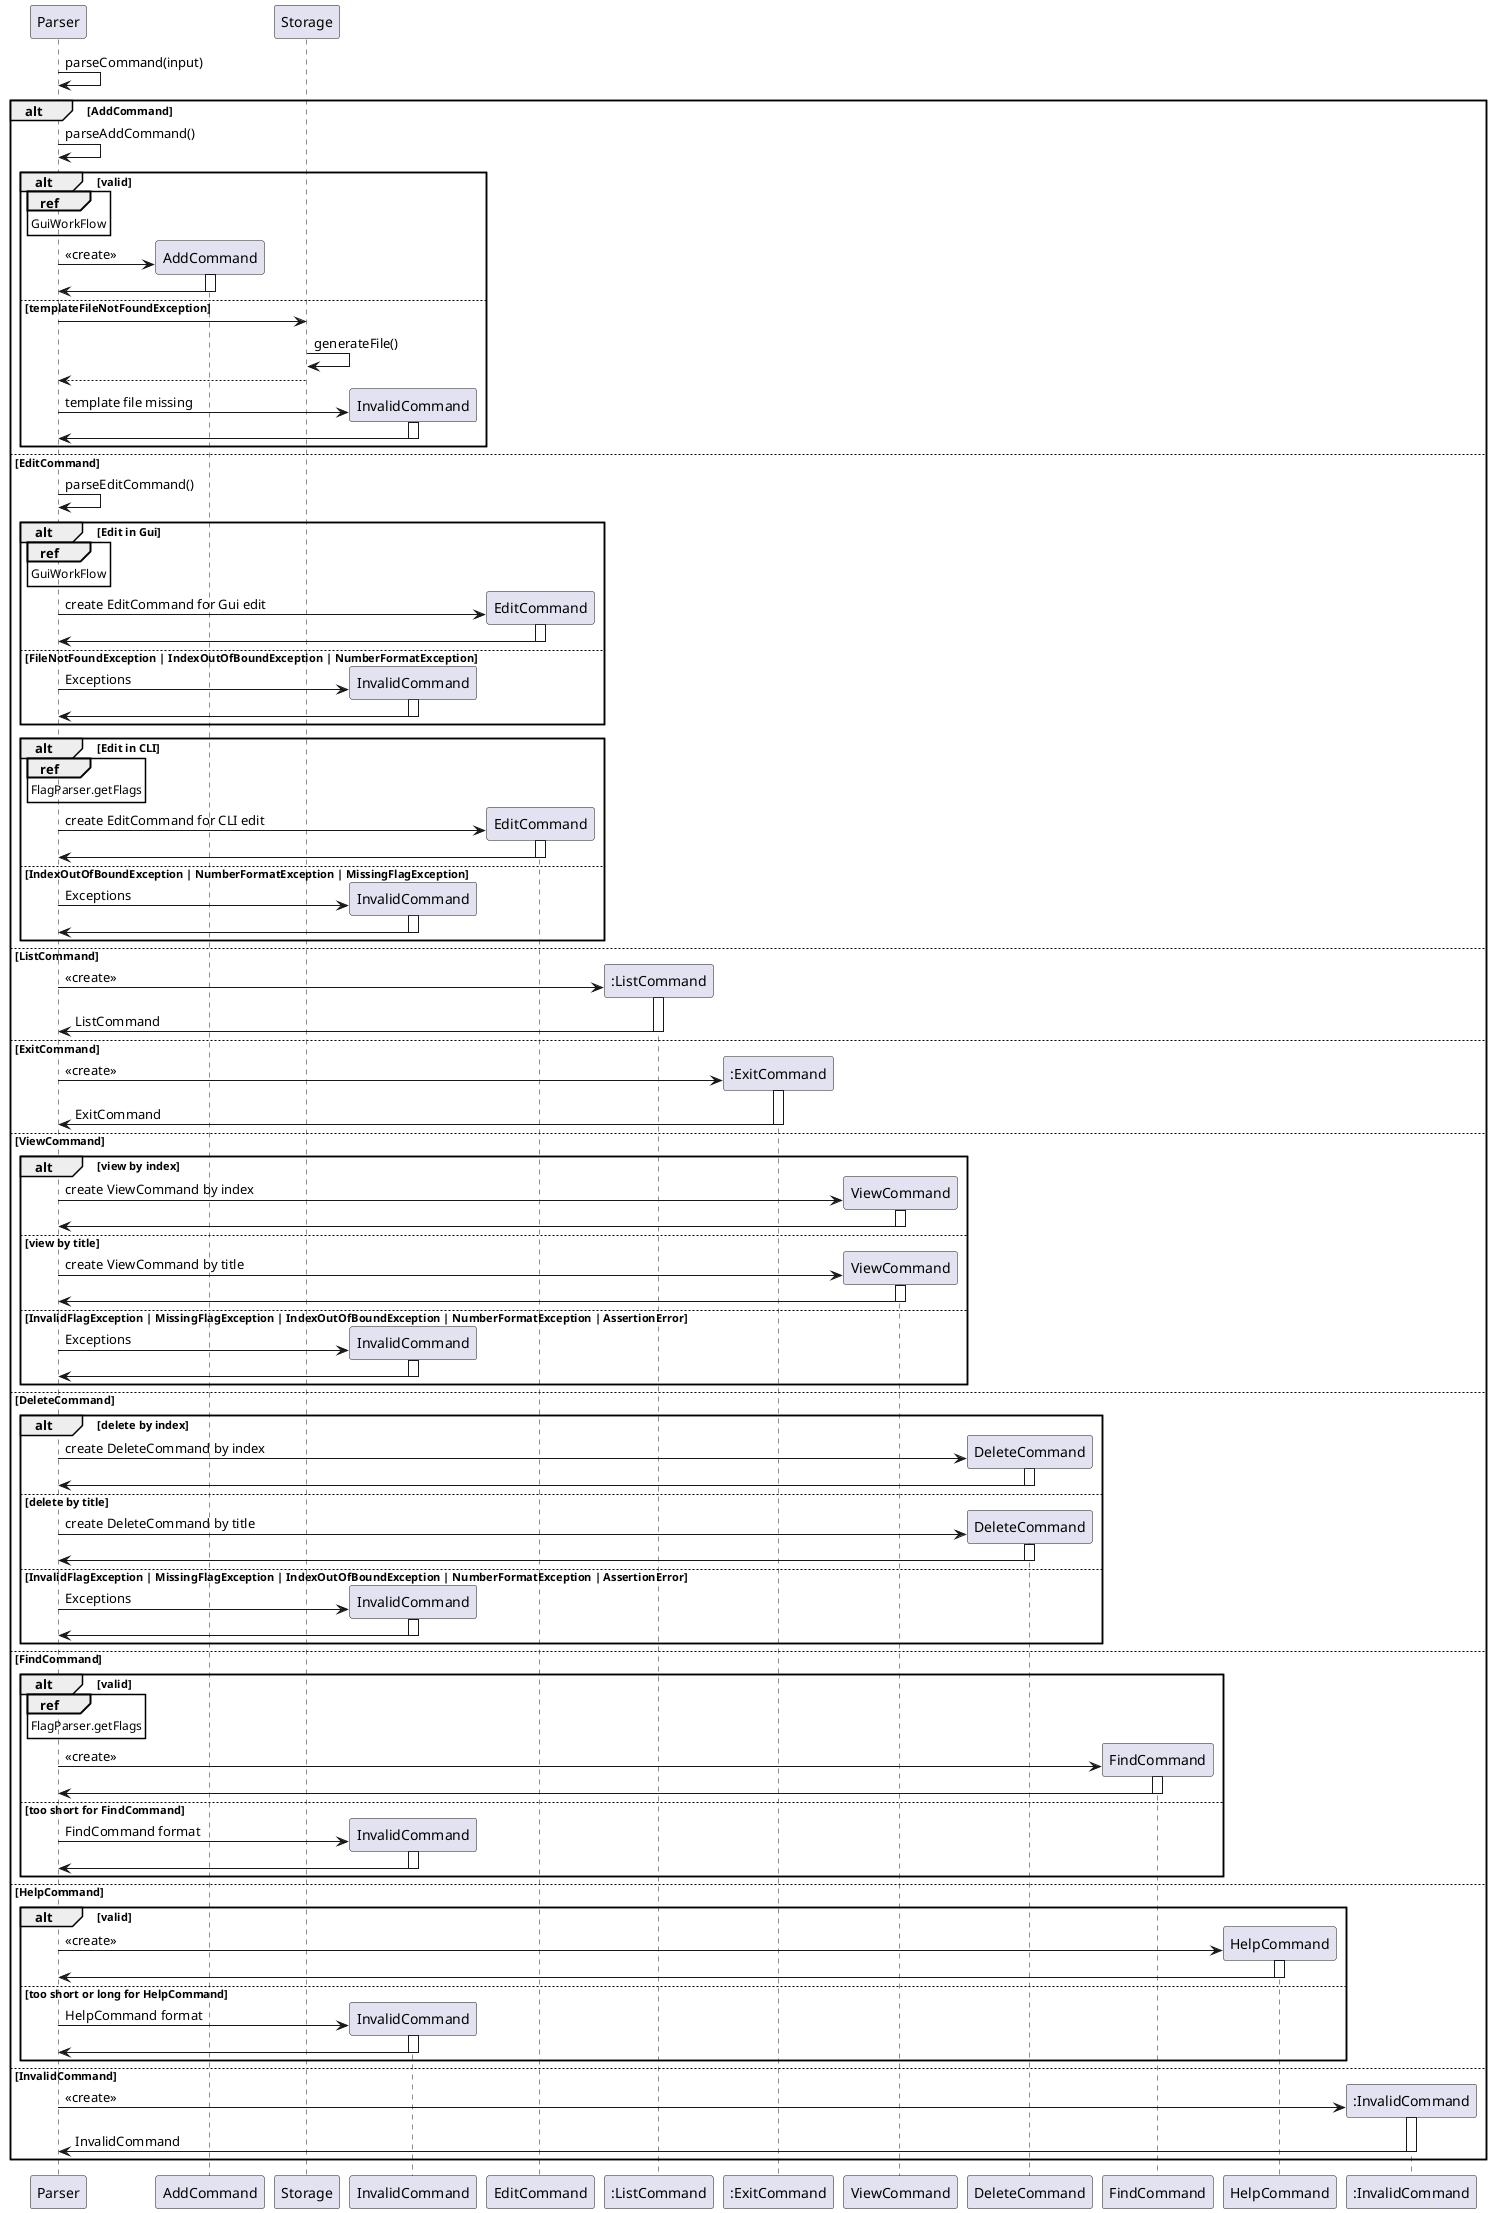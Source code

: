 @startuml
'skinparam Style strictuml
'skinparam SequenceMessageAlignment center

Parser -> Parser: parseCommand(input)

alt AddCommand

    Parser -> Parser: parseAddCommand()
    alt valid
    create AddCommand
    ref over Parser: GuiWorkFlow
    Parser -> AddCommand: <<create>>
    activate AddCommand
    AddCommand -> Parser:
    deactivate AddCommand
    else  templateFileNotFoundException
    Parser -> Storage:
    Storage -> Storage: generateFile()
    Storage --> Parser
    create InvalidCommand
    Parser -> InvalidCommand: template file missing
    activate InvalidCommand
    InvalidCommand -> Parser
    deactivate InvalidCommand
    end

else EditCommand

    Parser -> Parser: parseEditCommand()
    alt Edit in Gui
        ref over Parser: GuiWorkFlow
        create EditCommand
        Parser -> EditCommand: create EditCommand for Gui edit
        activate EditCommand
        EditCommand -> Parser:
        deactivate EditCommand
    else FileNotFoundException | IndexOutOfBoundException | NumberFormatException
        create InvalidCommand
        Parser -> InvalidCommand: Exceptions
        activate InvalidCommand
        InvalidCommand -> Parser:
        deactivate InvalidCommand
    end

    alt Edit in CLI
        ref over Parser: FlagParser.getFlags
        create EditCommand
        Parser -> EditCommand: create EditCommand for CLI edit
        activate EditCommand
        EditCommand -> Parser
        deactivate EditCommand
    else IndexOutOfBoundException | NumberFormatException | MissingFlagException
        create InvalidCommand
        Parser -> InvalidCommand: Exceptions
        activate InvalidCommand
        InvalidCommand -> Parser:
        deactivate InvalidCommand
    end

else ListCommand
    participant ":ListCommand" as List
    create List
    Parser -> List:<<create>>
    activate List
    List -> Parser: ListCommand
    deactivate List
else ExitCommand
    participant ":ExitCommand" as Exit
    create Exit
    Parser -> Exit: <<create>>
    activate Exit
    Exit -> Parser: ExitCommand
    deactivate Exit
else ViewCommand

    alt view by index
        create ViewCommand
        Parser -> ViewCommand: create ViewCommand by index
        activate ViewCommand
        ViewCommand -> Parser
        deactivate ViewCommand
    else view by title
        create ViewCommand
        Parser -> ViewCommand: create ViewCommand by title
        activate ViewCommand
        ViewCommand -> Parser
        deactivate ViewCommand
    else InvalidFlagException | MissingFlagException | IndexOutOfBoundException | NumberFormatException | AssertionError
        create InvalidCommand
        Parser -> InvalidCommand: Exceptions
        activate InvalidCommand
        InvalidCommand -> Parser
        deactivate InvalidCommand
    end

else DeleteCommand

    alt delete by index
        create DeleteCommand
        Parser -> DeleteCommand: create DeleteCommand by index
        activate DeleteCommand
        DeleteCommand -> Parser
        deactivate DeleteCommand
    else delete by title
        create DeleteCommand
        Parser -> DeleteCommand: create DeleteCommand by title
        activate DeleteCommand
        DeleteCommand -> Parser
        deactivate DeleteCommand
    else InvalidFlagException | MissingFlagException | IndexOutOfBoundException | NumberFormatException | AssertionError
        create InvalidCommand
        Parser -> InvalidCommand: Exceptions
        activate InvalidCommand
        InvalidCommand -> Parser
        deactivate InvalidCommand
    end

else FindCommand
    alt valid
        ref over Parser: FlagParser.getFlags
        create FindCommand
        Parser -> FindCommand: <<create>>
        activate FindCommand
        FindCommand -> Parser:
        deactivate FindCommand
    else too short for FindCommand
        create InvalidCommand
        Parser -> InvalidCommand: FindCommand format
        activate InvalidCommand
        InvalidCommand -> Parser
        deactivate InvalidCommand
    end

else HelpCommand

    alt valid
         create HelpCommand
         Parser -> HelpCommand: <<create>>
         activate HelpCommand
         HelpCommand -> Parser:
         deactivate HelpCommand
    else too short or long for HelpCommand
        create InvalidCommand
        Parser -> InvalidCommand: HelpCommand format
        activate InvalidCommand
        InvalidCommand -> Parser
        deactivate InvalidCommand
    end

else InvalidCommand
    participant ":InvalidCommand" as Invalid
    create Invalid
    Parser -> Invalid:<<create>>
    activate Invalid
    Invalid -> Parser: InvalidCommand
    deactivate Invalid
end
@enduml